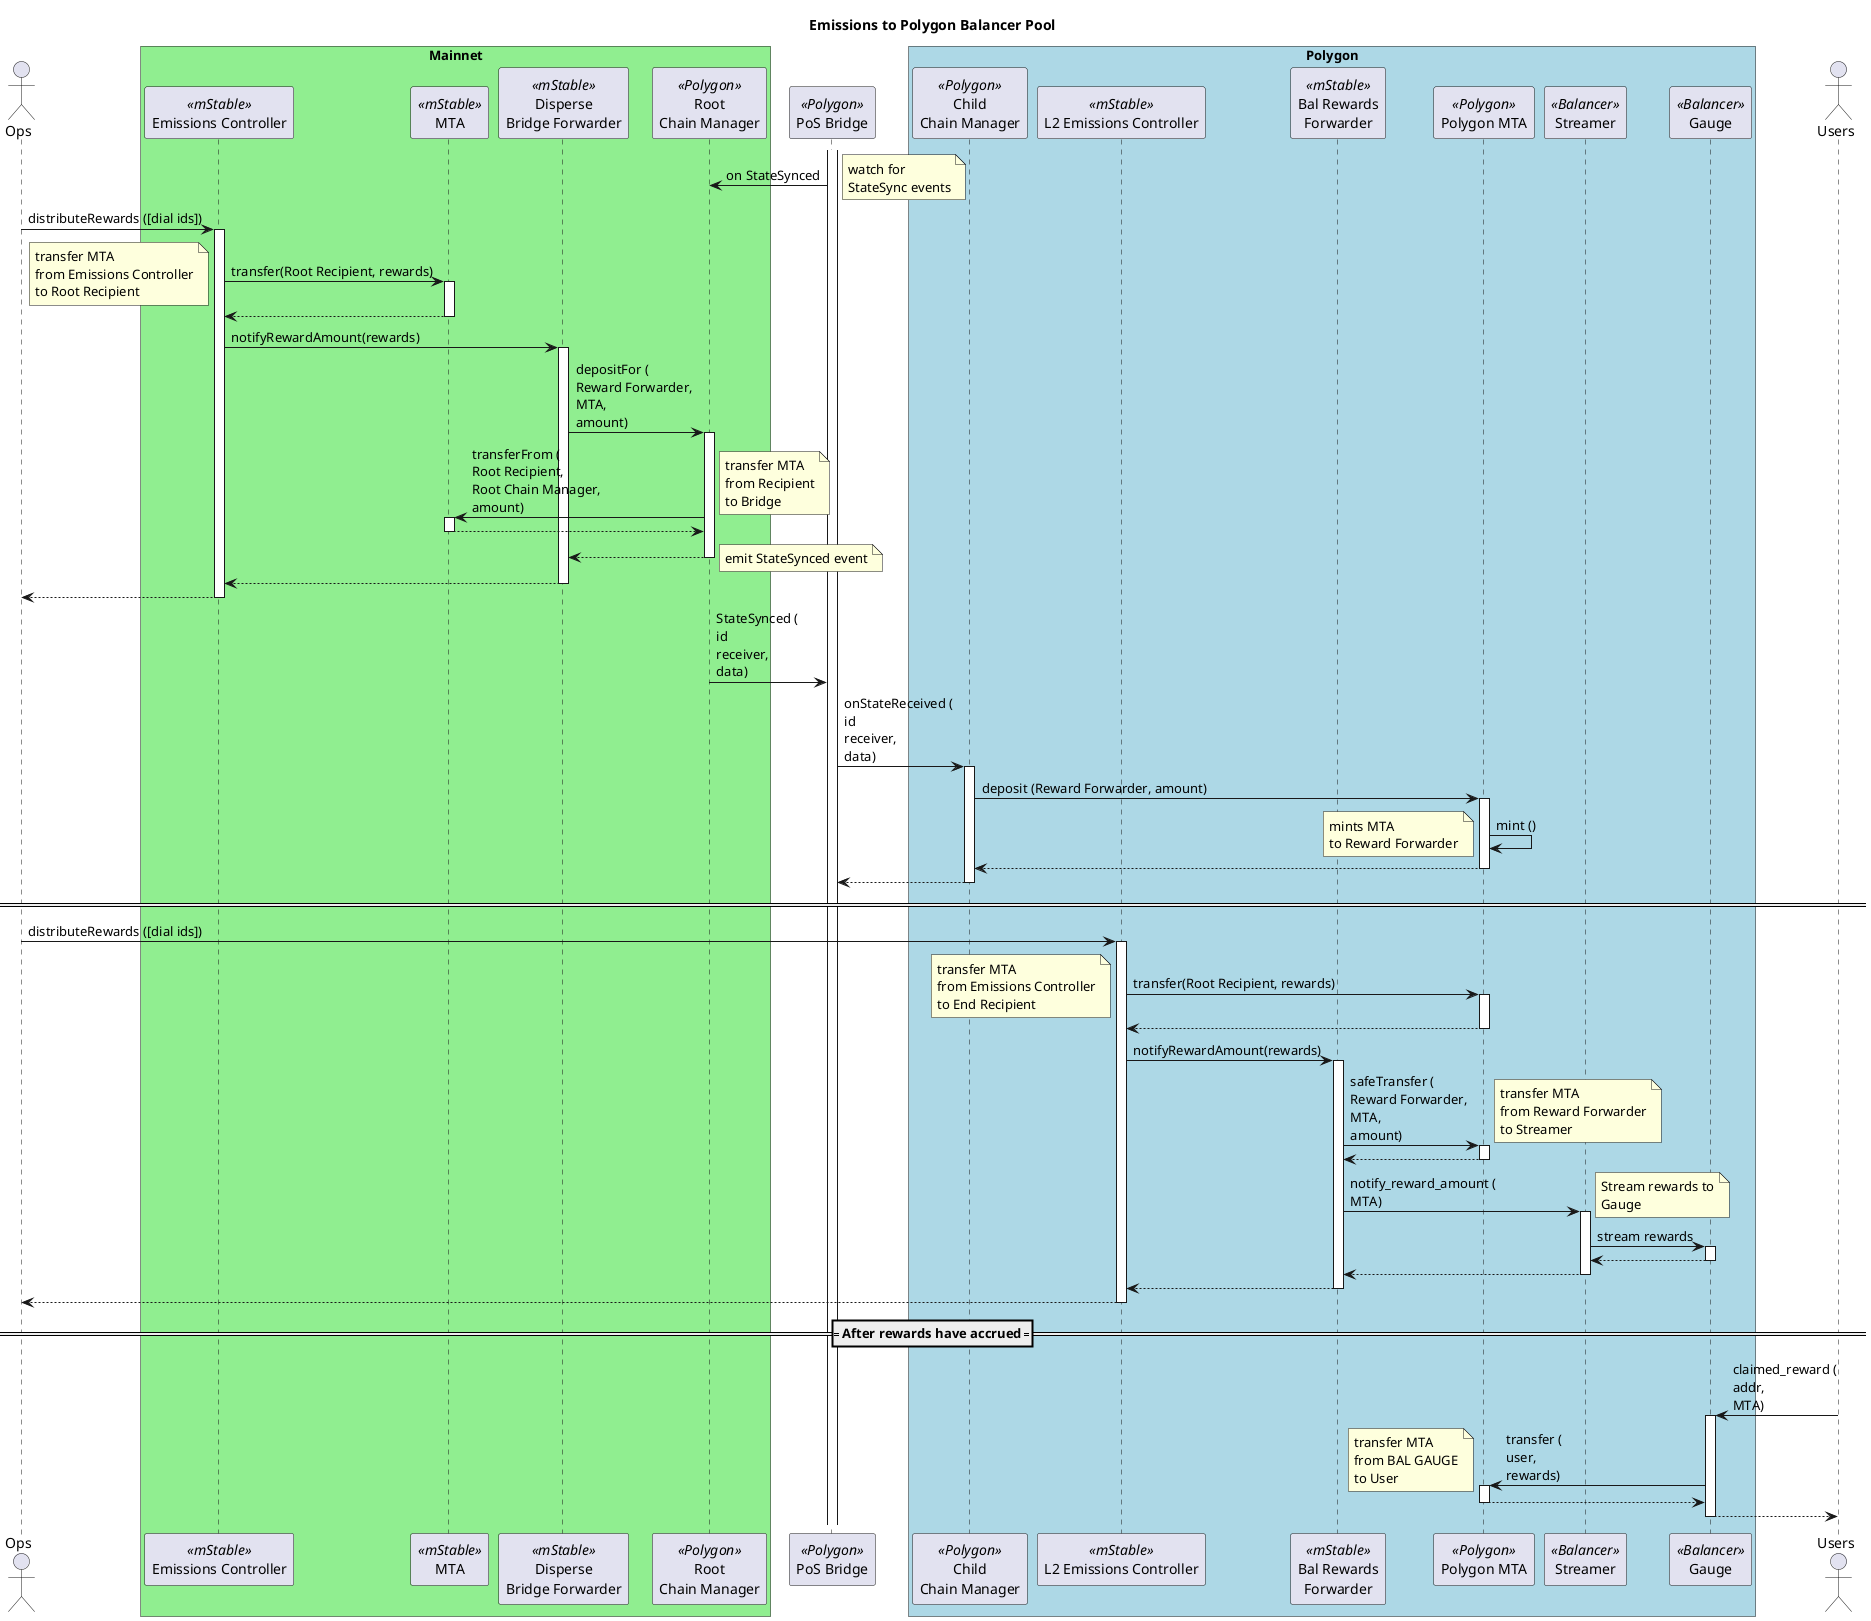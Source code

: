 @startuml

title "Emissions to Polygon Balancer Pool"

actor Ops as ops

box "Mainnet" #LightGreen
participant "Emissions Controller" as ec <<mStable>>
participant "MTA" as mta <<mStable>>
participant "Disperse\nBridge Forwarder" as bf <<mStable>>
participant "Root\nChain Manager" as rcm <<Polygon>>
end box

participant "PoS Bridge" as b <<Polygon>>


box "Polygon" #LightBlue
participant "Child\nChain Manager" as ccm <<Polygon>>
participant "L2 Emissions Controller" as pec <<mStable>>
participant "Bal Rewards\nForwarder" as df <<mStable>>
participant "Polygon MTA" as pmta <<Polygon>>
participant "Streamer" as s <<Balancer>>
participant "Gauge" as bg <<Balancer>>
end box

actor Users as user

activate b
b -> rcm : on StateSynced
note right : watch for\nStateSync events

ops -> ec : distributeRewards ([dial ids])
activate ec
ec -> mta: transfer(Root Recipient, rewards)
activate mta
note left: transfer MTA\nfrom Emissions Controller\nto Root Recipient
return
ec -> bf: notifyRewardAmount(rewards)
activate bf
bf -> rcm : depositFor (\nReward Forwarder,\nMTA,\namount)
activate rcm
rcm -> mta : transferFrom (\nRoot Recipient,\nRoot Chain Manager,\namount)
note right : transfer MTA\nfrom Recipient\nto Bridge
activate mta
return
return
note right : emit StateSynced event
return
return

rcm -> b : StateSynced (\nid\nreceiver,\ndata)
b -> ccm : onStateReceived (\nid\nreceiver,\ndata)
activate ccm
ccm -> pmta : deposit (Reward Forwarder, amount)
activate pmta
pmta -> pmta : mint ()
note left : mints MTA\nto Reward Forwarder
return
return

====

ops -> pec : distributeRewards ([dial ids])
activate pec
pec -> pmta: transfer(Root Recipient, rewards)
activate pmta
note left: transfer MTA\nfrom Emissions Controller\nto End Recipient
return
pec -> df: notifyRewardAmount(rewards)
activate df
df -> pmta : safeTransfer (\nReward Forwarder,\nMTA,\namount)
activate pmta
note right : transfer MTA\nfrom Reward Forwarder\nto Streamer
return
df -> s : notify_reward_amount (\nMTA)
activate s
note right : Stream rewards to\nGauge
s -> bg : stream rewards
activate bg
return
return
return

return

==== After rewards have accrued ====

user -> bg : claimed_reward (\naddr,\nMTA)
activate bg
bg -> pmta : transfer (\nuser,\nrewards)
activate pmta
note left: transfer MTA\nfrom BAL GAUGE\nto User
return
return

@enduml